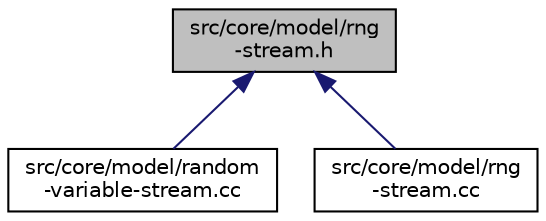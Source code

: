 digraph "src/core/model/rng-stream.h"
{
 // LATEX_PDF_SIZE
  edge [fontname="Helvetica",fontsize="10",labelfontname="Helvetica",labelfontsize="10"];
  node [fontname="Helvetica",fontsize="10",shape=record];
  Node1 [label="src/core/model/rng\l-stream.h",height=0.2,width=0.4,color="black", fillcolor="grey75", style="filled", fontcolor="black",tooltip="ns3::RngStream declaration."];
  Node1 -> Node2 [dir="back",color="midnightblue",fontsize="10",style="solid",fontname="Helvetica"];
  Node2 [label="src/core/model/random\l-variable-stream.cc",height=0.2,width=0.4,color="black", fillcolor="white", style="filled",URL="$random-variable-stream_8cc.html",tooltip="ns3::RandomVariableStream and related implementations"];
  Node1 -> Node3 [dir="back",color="midnightblue",fontsize="10",style="solid",fontname="Helvetica"];
  Node3 [label="src/core/model/rng\l-stream.cc",height=0.2,width=0.4,color="black", fillcolor="white", style="filled",URL="$rng-stream_8cc.html",tooltip="ns3::RngStream and MRG32k3a implementations."];
}
